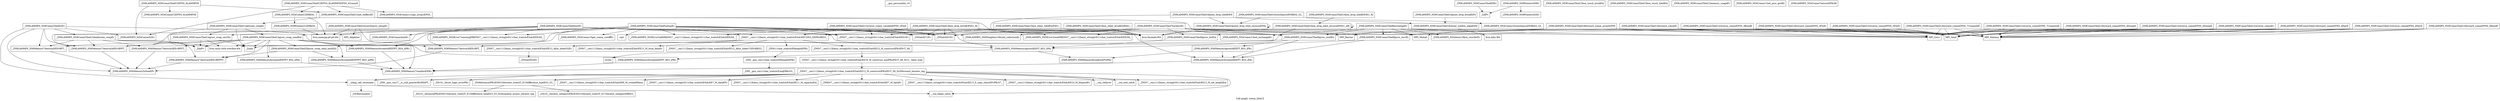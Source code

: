 digraph "Call graph: comm_tiled.ll" {
	label="Call graph: comm_tiled.ll";

	Node0x55af8b68e000 [shape=record,label="{_ZN9LAMMPS_NS9CommTiledC2EPNS_6LAMMPSE}"];
	Node0x55af8b68e000 -> Node0x55af8b6f2950;
	Node0x55af8b68e000 -> Node0x55af8b6c69b0;
	Node0x55af8b68e000 -> Node0x55af8b6a0e30;
	Node0x55af8b6f2950 [shape=record,label="{_ZN9LAMMPS_NS4CommC2EPNS_6LAMMPSE}"];
	Node0x55af8b6c69b0 [shape=record,label="{_ZN9LAMMPS_NS9CommTiled12init_buffersEv}"];
	Node0x55af8b6c69b0 -> Node0x55af8b69e930;
	Node0x55af8b6c69b0 -> Node0x55af8b716380;
	Node0x55af8b6c69b0 -> Node0x55af8b7280a0;
	Node0x55af8b6c0f30 [shape=record,label="{__gxx_personality_v0}"];
	Node0x55af8b6a0e30 [shape=record,label="{_ZN9LAMMPS_NS4CommD2Ev}"];
	Node0x55af8b6be970 [shape=record,label="{_ZN9LAMMPS_NS9CommTiledC2EPNS_6LAMMPSEPNS_4CommE}"];
	Node0x55af8b6be970 -> Node0x55af8b64aa50;
	Node0x55af8b6be970 -> Node0x55af8b799bb0;
	Node0x55af8b6be970 -> Node0x55af8b6c69b0;
	Node0x55af8b6be970 -> Node0x55af8b6a0e30;
	Node0x55af8b64aa50 [shape=record,label="{_ZN9LAMMPS_NS4CommC2ERKS0_}"];
	Node0x55af8b64aa50 -> Node0x55af8b796ba0;
	Node0x55af8b64aa50 -> Node0x55af8b78b860;
	Node0x55af8b799bb0 [shape=record,label="{_ZN9LAMMPS_NS4Comm11copy_arraysEPS0_}"];
	Node0x55af8b7838d0 [shape=record,label="{_ZN9LAMMPS_NS9CommTiledD2Ev}"];
	Node0x55af8b7838d0 -> Node0x55af8b7adad0;
	Node0x55af8b7838d0 -> Node0x55af8b7df9f0;
	Node0x55af8b7838d0 -> Node0x55af8b7c8440;
	Node0x55af8b7838d0 -> Node0x55af8b7c06e0;
	Node0x55af8b7838d0 -> Node0x55af8b7b6e40;
	Node0x55af8b7838d0 -> Node0x55af8b7d2b90;
	Node0x55af8b7838d0 -> Node0x55af8b6a0e30;
	Node0x55af8b7adad0 [shape=record,label="{_ZN9LAMMPS_NS6Memory7destroyIdEEvRPT_}"];
	Node0x55af8b7adad0 -> Node0x55af8b7b6e40;
	Node0x55af8b7df9f0 [shape=record,label="{__clang_call_terminate}"];
	Node0x55af8b7df9f0 -> Node0x55af8b7d8690;
	Node0x55af8b7df9f0 -> Node0x55af8b7d7140;
	Node0x55af8b7d8690 [shape=record,label="{__cxa_begin_catch}"];
	Node0x55af8b7d7140 [shape=record,label="{_ZSt9terminatev}"];
	Node0x55af8b7c8440 [shape=record,label="{_ZN9LAMMPS_NS6Memory7destroyIiEEvRPT_}"];
	Node0x55af8b7c8440 -> Node0x55af8b7b6e40;
	Node0x55af8b7c06e0 [shape=record,label="{_ZN9LAMMPS_NS9CommTiled15deallocate_swapEi}"];
	Node0x55af8b7c06e0 -> Node0x55af8b805ed0;
	Node0x55af8b7c06e0 -> Node0x55af8b7c8440;
	Node0x55af8b7c06e0 -> Node0x55af8b823aa0;
	Node0x55af8b7c06e0 -> Node0x55af8b7d2b90;
	Node0x55af8b7c06e0 -> Node0x55af8b802b70;
	Node0x55af8b7b6e40 [shape=record,label="{_ZN9LAMMPS_NS6Memory5sfreeEPv}"];
	Node0x55af8b7d2b90 [shape=record,label="{_ZN9LAMMPS_NS6Memory7destroyIdEEvRPPT_}"];
	Node0x55af8b7d2b90 -> Node0x55af8b7b6e40;
	Node0x55af8b5dd440 [shape=record,label="{_ZN9LAMMPS_NS9CommTiled15box_other_brickEiiiPdS1_}"];
	Node0x55af8b5dd440 -> Node0x55af8b5e0b50;
	Node0x55af8b8be6c0 [shape=record,label="{_ZNSt7__cxx1112basic_stringIcSt11char_traitsIcESaIcEED1Ev}"];
	Node0x55af8b8b4c90 [shape=record,label="{_ZNSaIcED1Ev}"];
	Node0x55af8b8acde0 [shape=record,label="{_ZN9LAMMPS_NS9CommTiled20grow_swap_send_multiEii}"];
	Node0x55af8b8acde0 -> Node0x55af8b823aa0;
	Node0x55af8b8acde0 -> Node0x55af8b907d00;
	Node0x55af8b81d280 [shape=record,label="{_ZN9LAMMPS_NS9CommTiledD0Ev}"];
	Node0x55af8b81d280 -> Node0x55af8b80e6f0;
	Node0x55af8b80e6f0 [shape=record,label="{_ZdlPv}"];
	Node0x55af8b69e930 [shape=record,label="{_ZN9LAMMPS_NS9CommTiled9grow_sendEii}"];
	Node0x55af8b69e930 -> Node0x55af8b7adad0;
	Node0x55af8b69e930 -> Node0x55af8b716380;
	Node0x55af8b69e930 -> Node0x55af8b847e80;
	Node0x55af8b716380 [shape=record,label="{_ZN9LAMMPS_NS6Memory6createIdEEPT_RS3_iPKc}"];
	Node0x55af8b716380 -> Node0x55af8b869ab0;
	Node0x55af8b7280a0 [shape=record,label="{_ZN9LAMMPS_NS9CommTiled13allocate_swapEi}"];
	Node0x55af8b7280a0 -> Node0x55af8b872360;
	Node0x55af8b7280a0 -> Node0x55af8b834b80;
	Node0x55af8b7280a0 -> Node0x55af8b882ae0;
	Node0x55af8b7280a0 -> Node0x55af8b85fb60;
	Node0x55af8b89cdc0 [shape=record,label="{_ZN9LAMMPS_NS9CommTiled4initEv}"];
	Node0x55af8b89cdc0 -> Node0x55af8b88a1b0;
	Node0x55af8b89cdc0 -> Node0x55af8b7d2b90;
	Node0x55af8b89cdc0 -> Node0x55af8b892c00;
	Node0x55af8b89cdc0 -> Node0x55af8b87e100;
	Node0x55af8b89cdc0 -> Node0x55af8b69e930;
	Node0x55af8b89cdc0 -> Node0x55af8b8e0f10;
	Node0x55af8b89cdc0 -> Node0x55af8b8c4cb0;
	Node0x55af8b89cdc0 -> Node0x55af8b8be6c0;
	Node0x55af8b89cdc0 -> Node0x55af8b8b4c90;
	Node0x55af8b89cdc0 -> Node0x55af8b8e7500;
	Node0x55af8b89cdc0 -> Node0x55af8b8acde0;
	Node0x55af8b89cdc0 -> Node0x55af8b7adad0;
	Node0x55af8b88a1b0 [shape=record,label="{_ZN9LAMMPS_NS4Comm4initEv}"];
	Node0x55af8b8c4cb0 [shape=record,label="{_ZN9LAMMPS_NS5Error7warningERKNSt7__cxx1112basic_stringIcSt11char_traitsIcESaIcEEEiS8_}"];
	Node0x55af8b892c00 [shape=record,label="{_ZNSaIcEC1Ev}"];
	Node0x55af8b87e100 [shape=record,label="{_ZNSt7__cxx1112basic_stringIcSt11char_traitsIcESaIcEEC2IS3_EEPKcRKS3_}"];
	Node0x55af8b87e100 -> Node0x55af8b8cee30;
	Node0x55af8b87e100 -> Node0x55af8b8d0a90;
	Node0x55af8b87e100 -> Node0x55af8b8eec90;
	Node0x55af8b87e100 -> Node0x55af8b9134a0;
	Node0x55af8b87e100 -> Node0x55af8b903e90;
	Node0x55af8b8e7500 [shape=record,label="{_ZN9LAMMPS_NS6Memory6createIdEEPPT_RS4_iiPKc}"];
	Node0x55af8b8e7500 -> Node0x55af8b869ab0;
	Node0x55af8b8e0f10 [shape=record,label="{_ZN9LAMMPS_NS4Comm13init_exchangeEv}"];
	Node0x55af8b91c210 [shape=record,label="{_ZN9LAMMPS_NS9CommTiled5setupEv}"];
	Node0x55af8b91c210 -> Node0x55af8b922420;
	Node0x55af8b91c210 -> Node0x55af8b6107c0;
	Node0x55af8b91c210 -> Node0x55af8b834b80;
	Node0x55af8b91c210 -> Node0x55af8b872360;
	Node0x55af8b91c210 -> Node0x55af8b805ed0;
	Node0x55af8b91c210 -> Node0x55af8b6643c0;
	Node0x55af8b91c210 -> Node0x55af8b76da50;
	Node0x55af8b91c210 -> Node0x55af8b922b90;
	Node0x55af8b91c210 -> Node0x55af8b892c00;
	Node0x55af8b91c210 -> Node0x55af8b87e100;
	Node0x55af8b91c210 -> Node0x55af8b78b860;
	Node0x55af8b91c210 -> Node0x55af8b882ae0;
	Node0x55af8b91c210 -> Node0x55af8b8c4cb0;
	Node0x55af8b91c210 -> Node0x55af8b8be6c0;
	Node0x55af8b91c210 -> Node0x55af8b8b4c90;
	Node0x55af8b91c210 -> Node0x55af8b85fb60;
	Node0x55af8b91c210 -> Node0x55af8b629850;
	Node0x55af8b91c210 -> Node0x55af8b5e0b50;
	Node0x55af8b633bb0 [shape=record,label="{_ZN9LAMMPS_NS9CommTiled14box_drop_brickEiPdS1_Ri}"];
	Node0x55af8b633bb0 -> Node0x55af8b892c00;
	Node0x55af8b633bb0 -> Node0x55af8b87e100;
	Node0x55af8b633bb0 -> Node0x55af8b76da50;
	Node0x55af8b633bb0 -> Node0x55af8b5e0b50;
	Node0x55af8b633bb0 -> Node0x55af8b62ce50;
	Node0x55af8b633bb0 -> Node0x55af8b8be6c0;
	Node0x55af8b633bb0 -> Node0x55af8b8b4c90;
	Node0x55af8b5dd4b0 [shape=record,label="{_ZN9LAMMPS_NS9CommTiled15box_touch_brickEiii}"];
	Node0x55af8b5d9d60 [shape=record,label="{_ZN9LAMMPS_NS9CommTiled16point_drop_brickEiPd}"];
	Node0x55af8b5d9d60 -> Node0x55af8b5dcfd0;
	Node0x55af8b5daf70 [shape=record,label="{_ZN9LAMMPS_NS9CommTiled14box_drop_tiledEiPdS1_Ri}"];
	Node0x55af8b5daf70 -> Node0x55af8b9509f0;
	Node0x55af8b5db010 [shape=record,label="{_ZN9LAMMPS_NS9CommTiled15box_other_tiledEiiiPdS1_}"];
	Node0x55af8b5db010 -> Node0x55af8b5e0b50;
	Node0x55af8b5d8ec0 [shape=record,label="{_ZN9LAMMPS_NS9CommTiled15box_touch_tiledEiii}"];
	Node0x55af8b5dade0 [shape=record,label="{_ZN9LAMMPS_NS9CommTiled16point_drop_tiledEiPd}"];
	Node0x55af8b5dade0 -> Node0x55af8b5dcfd0;
	Node0x55af8b5dade0 -> Node0x55af8b610730;
	Node0x55af8b5dade0 -> Node0x55af8b5e0b50;
	Node0x55af8b922420 [shape=record,label="{_ZN9LAMMPS_NS8Neighbor16build_collectionEi}"];
	Node0x55af8b6107c0 [shape=record,label="{sqrt}"];
	Node0x55af8b922b90 [shape=record,label="{_ZN9LAMMPS_NS4Comm15get_comm_cutoffEv}"];
	Node0x55af8b5e0b50 [shape=record,label="{llvm.fmuladd.f64}"];
	Node0x55af8b629850 [shape=record,label="{_ZN9LAMMPS_NS5Error3allERKNSt7__cxx1112basic_stringIcSt11char_traitsIcESaIcEEEiS8_}"];
	Node0x55af8b85fb60 [shape=record,label="{_ZN9LAMMPS_NS9CommTiled14grow_swap_sendEiii}"];
	Node0x55af8b85fb60 -> Node0x55af8b805ed0;
	Node0x55af8b85fb60 -> Node0x55af8b872360;
	Node0x55af8b85fb60 -> Node0x55af8b834b80;
	Node0x55af8b85fb60 -> Node0x55af8b633b20;
	Node0x55af8b85fb60 -> Node0x55af8b7c8440;
	Node0x55af8b85fb60 -> Node0x55af8b907d00;
	Node0x55af8b85fb60 -> Node0x55af8b823aa0;
	Node0x55af8b85fb60 -> Node0x55af8b8acde0;
	Node0x55af8b85fb60 -> Node0x55af8b8e7500;
	Node0x55af8b85fb60 -> Node0x55af8b7d2b90;
	Node0x55af8b85fb60 -> Node0x55af8b659da0;
	Node0x55af8b85fb60 -> Node0x55af8b802b70;
	Node0x55af8b882ae0 [shape=record,label="{_ZN9LAMMPS_NS9CommTiled14grow_swap_recvEii}"];
	Node0x55af8b882ae0 -> Node0x55af8b805ed0;
	Node0x55af8b882ae0 -> Node0x55af8b872360;
	Node0x55af8b882ae0 -> Node0x55af8b834b80;
	Node0x55af8b78b860 [shape=record,label="{llvm.memcpy.p0.p0.i64}"];
	Node0x55af8b76da50 [shape=record,label="{_ZN9LAMMPS_NS6Memory4growIiEEPT_RS3_iPKc}"];
	Node0x55af8b76da50 -> Node0x55af8b633b20;
	Node0x55af8b76da50 -> Node0x55af8b62cdc0;
	Node0x55af8b6643c0 [shape=record,label="{MPI_Barrier}"];
	Node0x55af8b805ed0 [shape=record,label="{_ZdaPv}"];
	Node0x55af8b872360 [shape=record,label="{llvm.umul.with.overflow.i64}"];
	Node0x55af8b834b80 [shape=record,label="{_Znam}"];
	Node0x55af8b6297c0 [shape=record,label="{_ZN9LAMMPS_NS9CommTiled12forward_commEi}"];
	Node0x55af8b6297c0 -> Node0x55af8b633640;
	Node0x55af8b6297c0 -> Node0x55af8b914f70;
	Node0x55af8b6297c0 -> Node0x55af8b6140a0;
	Node0x55af8b6297c0 -> Node0x55af8b9505e0;
	Node0x55af8b633640 [shape=record,label="{MPI_Irecv}"];
	Node0x55af8b914f70 [shape=record,label="{MPI_Send}"];
	Node0x55af8b9505e0 [shape=record,label="{MPI_Waitall}"];
	Node0x55af8b6140a0 [shape=record,label="{MPI_Waitany}"];
	Node0x55af8b5dd9d0 [shape=record,label="{_ZN9LAMMPS_NS9CommTiled12reverse_commEv}"];
	Node0x55af8b5dd9d0 -> Node0x55af8b633640;
	Node0x55af8b5dd9d0 -> Node0x55af8b914f70;
	Node0x55af8b5dd9d0 -> Node0x55af8b6140a0;
	Node0x55af8b6977c0 [shape=record,label="{_ZN9LAMMPS_NS9CommTiled8exchangeEv}"];
	Node0x55af8b6977c0 -> Node0x55af8b630920;
	Node0x55af8b6977c0 -> Node0x55af8b8e0f10;
	Node0x55af8b6977c0 -> Node0x55af8b69e930;
	Node0x55af8b6977c0 -> Node0x55af8b9505e0;
	Node0x55af8b6977c0 -> Node0x55af8b914f70;
	Node0x55af8b6977c0 -> Node0x55af8b633640;
	Node0x55af8b6977c0 -> Node0x55af8b6648c0;
	Node0x55af8b6648c0 [shape=record,label="{_ZN9LAMMPS_NS9CommTiled9grow_recvEi}"];
	Node0x55af8b6648c0 -> Node0x55af8b7adad0;
	Node0x55af8b6648c0 -> Node0x55af8b716380;
	Node0x55af8b630920 [shape=record,label="{_ZN9LAMMPS_NS4Atom13first_reorderEv}"];
	Node0x55af8b635e10 [shape=record,label="{_ZN9LAMMPS_NS9CommTiled7bordersEv}"];
	Node0x55af8b635e10 -> Node0x55af8b922420;
	Node0x55af8b635e10 -> Node0x55af8b5e6420;
	Node0x55af8b635e10 -> Node0x55af8b6648c0;
	Node0x55af8b635e10 -> Node0x55af8b69e930;
	Node0x55af8b635e10 -> Node0x55af8b8b4c90;
	Node0x55af8b635e10 -> Node0x55af8b8be6c0;
	Node0x55af8b635e10 -> Node0x55af8b62ce50;
	Node0x55af8b635e10 -> Node0x55af8b87e100;
	Node0x55af8b635e10 -> Node0x55af8b892c00;
	Node0x55af8b635e10 -> Node0x55af8b633640;
	Node0x55af8b635e10 -> Node0x55af8b914f70;
	Node0x55af8b635e10 -> Node0x55af8b9505e0;
	Node0x55af8b635e10 -> Node0x55af8b6140a0;
	Node0x55af8b5e6420 [shape=record,label="{_ZN9LAMMPS_NS9CommTiled9grow_listEiii}"];
	Node0x55af8b5e6420 -> Node0x55af8b76da50;
	Node0x55af8b62ce50 [shape=record,label="{_ZN9LAMMPS_NS5Error3oneERKNSt7__cxx1112basic_stringIcSt11char_traitsIcESaIcEEEiS8_}"];
	Node0x55af8b5ea030 [shape=record,label="{_ZN9LAMMPS_NS9CommTiled12forward_commEPNS_4PairE}"];
	Node0x55af8b5ea030 -> Node0x55af8b633640;
	Node0x55af8b5ea030 -> Node0x55af8b914f70;
	Node0x55af8b5ea030 -> Node0x55af8b6140a0;
	Node0x55af8b5ec770 [shape=record,label="{_ZN9LAMMPS_NS9CommTiled12reverse_commEPNS_4PairE}"];
	Node0x55af8b5ec770 -> Node0x55af8b633640;
	Node0x55af8b5ec770 -> Node0x55af8b914f70;
	Node0x55af8b5ec770 -> Node0x55af8b6140a0;
	Node0x55af8b961570 [shape=record,label="{_ZN9LAMMPS_NS9CommTiled12forward_commEPNS_4BondE}"];
	Node0x55af8b961570 -> Node0x55af8b633640;
	Node0x55af8b961570 -> Node0x55af8b914f70;
	Node0x55af8b961570 -> Node0x55af8b6140a0;
	Node0x55af8b961740 [shape=record,label="{_ZN9LAMMPS_NS9CommTiled12reverse_commEPNS_4BondE}"];
	Node0x55af8b961740 -> Node0x55af8b633640;
	Node0x55af8b961740 -> Node0x55af8b914f70;
	Node0x55af8b961740 -> Node0x55af8b6140a0;
	Node0x55af8b961910 [shape=record,label="{_ZN9LAMMPS_NS9CommTiled12forward_commEPNS_3FixEi}"];
	Node0x55af8b961910 -> Node0x55af8b633640;
	Node0x55af8b961910 -> Node0x55af8b914f70;
	Node0x55af8b961910 -> Node0x55af8b6140a0;
	Node0x55af8b961ae0 [shape=record,label="{_ZN9LAMMPS_NS9CommTiled12reverse_commEPNS_3FixEi}"];
	Node0x55af8b961ae0 -> Node0x55af8b633640;
	Node0x55af8b961ae0 -> Node0x55af8b914f70;
	Node0x55af8b961ae0 -> Node0x55af8b6140a0;
	Node0x55af8b961cb0 [shape=record,label="{_ZN9LAMMPS_NS9CommTiled21reverse_comm_variableEPNS_3FixE}"];
	Node0x55af8b961cb0 -> Node0x55af8b892c00;
	Node0x55af8b961cb0 -> Node0x55af8b87e100;
	Node0x55af8b961cb0 -> Node0x55af8b8b4c90;
	Node0x55af8b961cb0 -> Node0x55af8b8be6c0;
	Node0x55af8b961cb0 -> Node0x55af8b629850;
	Node0x55af8b961e80 [shape=record,label="{_ZN9LAMMPS_NS9CommTiled12forward_commEPNS_7ComputeE}"];
	Node0x55af8b961e80 -> Node0x55af8b633640;
	Node0x55af8b961e80 -> Node0x55af8b914f70;
	Node0x55af8b961e80 -> Node0x55af8b6140a0;
	Node0x55af8b961f00 [shape=record,label="{_ZN9LAMMPS_NS9CommTiled12reverse_commEPNS_7ComputeE}"];
	Node0x55af8b961f00 -> Node0x55af8b633640;
	Node0x55af8b961f00 -> Node0x55af8b914f70;
	Node0x55af8b961f00 -> Node0x55af8b6140a0;
	Node0x55af8b9620d0 [shape=record,label="{_ZN9LAMMPS_NS9CommTiled12forward_commEPNS_4DumpE}"];
	Node0x55af8b9620d0 -> Node0x55af8b633640;
	Node0x55af8b9620d0 -> Node0x55af8b914f70;
	Node0x55af8b9620d0 -> Node0x55af8b6140a0;
	Node0x55af8b5ec8b0 [shape=record,label="{_ZN9LAMMPS_NS9CommTiled12reverse_commEPNS_4DumpE}"];
	Node0x55af8b5ec8b0 -> Node0x55af8b633640;
	Node0x55af8b5ec8b0 -> Node0x55af8b914f70;
	Node0x55af8b5ec8b0 -> Node0x55af8b6140a0;
	Node0x55af8b962ea0 [shape=record,label="{_ZN9LAMMPS_NS9CommTiled18forward_comm_arrayEiPPd}"];
	Node0x55af8b962ea0 -> Node0x55af8b69e930;
	Node0x55af8b962ea0 -> Node0x55af8b6648c0;
	Node0x55af8b962ea0 -> Node0x55af8b6643c0;
	Node0x55af8b962ea0 -> Node0x55af8b633640;
	Node0x55af8b962ea0 -> Node0x55af8b914f70;
	Node0x55af8b962ea0 -> Node0x55af8b6140a0;
	Node0x55af8b9509f0 [shape=record,label="{_ZN9LAMMPS_NS9CommTiled22box_drop_tiled_recurseEPdS1_iiRi}"];
	Node0x55af8b9509f0 -> Node0x55af8b76da50;
	Node0x55af8b9509f0 -> Node0x55af8b5e0b50;
	Node0x55af8b9509f0 -> Node0x55af8b9509f0;
	Node0x55af8b5dcfd0 [shape=record,label="{_ZN9LAMMPS_NS9CommTiled18closer_subbox_edgeEiPd}"];
	Node0x55af8b5dcfd0 -> Node0x55af8b963070;
	Node0x55af8b610730 [shape=record,label="{_ZN9LAMMPS_NS9CommTiled24point_drop_tiled_recurseEPdii}"];
	Node0x55af8b610730 -> Node0x55af8b5e0b50;
	Node0x55af8b610730 -> Node0x55af8b610730;
	Node0x55af8b963070 [shape=record,label="{llvm.fabs.f64}"];
	Node0x55af8b963250 [shape=record,label="{_ZN9LAMMPS_NS9CommTiled16coord2proc_setupEv}"];
	Node0x55af8b963250 -> Node0x55af8b869ab0;
	Node0x55af8b963250 -> Node0x55af8b78b860;
	Node0x55af8b963250 -> Node0x55af8b9632d0;
	Node0x55af8b869ab0 [shape=record,label="{_ZN9LAMMPS_NS6Memory7smallocElPKc}"];
	Node0x55af8b9632d0 [shape=record,label="{MPI_Allgather}"];
	Node0x55af8b963430 [shape=record,label="{_ZN9LAMMPS_NS9CommTiled10coord2procEPdRiS2_S2_}"];
	Node0x55af8b963430 -> Node0x55af8b9634b0;
	Node0x55af8b963430 -> Node0x55af8b610730;
	Node0x55af8b9634b0 [shape=record,label="{_ZN9LAMMPS_NS4Comm10coord2procEPdRiS2_S2_}"];
	Node0x55af8b847e80 [shape=record,label="{_ZN9LAMMPS_NS6Memory4growIdEEPT_RS3_iPKc}"];
	Node0x55af8b847e80 -> Node0x55af8b716380;
	Node0x55af8b847e80 -> Node0x55af8b62cdc0;
	Node0x55af8b802b70 [shape=record,label="{_ZN9LAMMPS_NS6Memory7destroyIiEEvRPPT_}"];
	Node0x55af8b802b70 -> Node0x55af8b7b6e40;
	Node0x55af8b659da0 [shape=record,label="{_ZN9LAMMPS_NS6Memory6createIiEEPPT_RS4_iiPKc}"];
	Node0x55af8b659da0 -> Node0x55af8b869ab0;
	Node0x55af8b823aa0 [shape=record,label="{_ZN9LAMMPS_NS6Memory7destroyIdEEvRPPPT_}"];
	Node0x55af8b823aa0 -> Node0x55af8b7b6e40;
	Node0x55af8b907d00 [shape=record,label="{_ZN9LAMMPS_NS6Memory6createIdEEPPPT_RS5_iiiPKc}"];
	Node0x55af8b907d00 -> Node0x55af8b869ab0;
	Node0x55af8b633b20 [shape=record,label="{_ZN9LAMMPS_NS6Memory6createIiEEPT_RS3_iPKc}"];
	Node0x55af8b633b20 -> Node0x55af8b869ab0;
	Node0x55af8b963750 [shape=record,label="{_ZN9LAMMPS_NS9CommTiled12memory_usageEv}"];
	Node0x55af8b9637d0 [shape=record,label="{_ZN9LAMMPS_NS4Comm13set_proc_gridEi}"];
	Node0x55af8b963880 [shape=record,label="{_ZN9LAMMPS_NS4Comm7extractEPKcRi}"];
	Node0x55af8b796ba0 [shape=record,label="{_ZN9LAMMPS_NS8PointersC2ERKS0_}"];
	Node0x55af8b796ba0 -> Node0x55af8b78b860;
	Node0x55af8b963930 [shape=record,label="{_ZN9LAMMPS_NS8PointersD2Ev}"];
	Node0x55af8b9639b0 [shape=record,label="{_ZN9LAMMPS_NS8PointersD0Ev}"];
	Node0x55af8b9639b0 -> Node0x55af8b963930;
	Node0x55af8b9639b0 -> Node0x55af8b80e6f0;
	Node0x55af8b8cee30 [shape=record,label="{_ZNSt7__cxx1112basic_stringIcSt11char_traitsIcESaIcEE13_M_local_dataEv}"];
	Node0x55af8b8d0a90 [shape=record,label="{_ZNSt7__cxx1112basic_stringIcSt11char_traitsIcESaIcEE12_Alloc_hiderC1EPcRKS3_}"];
	Node0x55af8b9134a0 [shape=record,label="{_ZNSt7__cxx1112basic_stringIcSt11char_traitsIcESaIcEE12_M_constructIPKcEEvT_S8_}"];
	Node0x55af8b9134a0 -> Node0x55af8b963a90;
	Node0x55af8b8eec90 [shape=record,label="{_ZNSt11char_traitsIcE6lengthEPKc}"];
	Node0x55af8b8eec90 -> Node0x55af8b963b40;
	Node0x55af8b8eec90 -> Node0x55af8b963bf0;
	Node0x55af8b903e90 [shape=record,label="{_ZNSt7__cxx1112basic_stringIcSt11char_traitsIcESaIcEE12_Alloc_hiderD2Ev}"];
	Node0x55af8b903e90 -> Node0x55af8b963cd0;
	Node0x55af8b963a90 [shape=record,label="{_ZNSt7__cxx1112basic_stringIcSt11char_traitsIcESaIcEE16_M_construct_auxIPKcEEvT_S8_St12__false_type}"];
	Node0x55af8b963a90 -> Node0x55af8b963d50;
	Node0x55af8b963d50 [shape=record,label="{_ZNSt7__cxx1112basic_stringIcSt11char_traitsIcESaIcEE12_M_constructIPKcEEvT_S8_St20forward_iterator_tag}"];
	Node0x55af8b963d50 -> Node0x55af8b5ecab0;
	Node0x55af8b963d50 -> Node0x55af8b5ee680;
	Node0x55af8b963d50 -> Node0x55af8b5ef0c0;
	Node0x55af8b963d50 -> Node0x55af8b5efdb0;
	Node0x55af8b963d50 -> Node0x55af8b6171b0;
	Node0x55af8b963d50 -> Node0x55af8b5f0f30;
	Node0x55af8b963d50 -> Node0x55af8b5f1aa0;
	Node0x55af8b963d50 -> Node0x55af8b5f26a0;
	Node0x55af8b963d50 -> Node0x55af8b7d8690;
	Node0x55af8b963d50 -> Node0x55af8b5f2fc0;
	Node0x55af8b963d50 -> Node0x55af8b5f3aa0;
	Node0x55af8b963d50 -> Node0x55af8b5f41f0;
	Node0x55af8b963d50 -> Node0x55af8b7c29c0;
	Node0x55af8b963d50 -> Node0x55af8b7df9f0;
	Node0x55af8b5ecab0 [shape=record,label="{_ZN9__gnu_cxx17__is_null_pointerIKcEEbPT_}"];
	Node0x55af8b5ee680 [shape=record,label="{_ZSt19__throw_logic_errorPKc}"];
	Node0x55af8b5ef0c0 [shape=record,label="{_ZSt8distanceIPKcENSt15iterator_traitsIT_E15difference_typeES3_S3_}"];
	Node0x55af8b5ef0c0 -> Node0x55af8b5f5010;
	Node0x55af8b5ef0c0 -> Node0x55af8b5f6540;
	Node0x55af8b6171b0 [shape=record,label="{_ZNSt7__cxx1112basic_stringIcSt11char_traitsIcESaIcEE7_M_dataEPc}"];
	Node0x55af8b5efdb0 [shape=record,label="{_ZNSt7__cxx1112basic_stringIcSt11char_traitsIcESaIcEE9_M_createERmm}"];
	Node0x55af8b5f0f30 [shape=record,label="{_ZNSt7__cxx1112basic_stringIcSt11char_traitsIcESaIcEE11_M_capacityEm}"];
	Node0x55af8b5f26a0 [shape=record,label="{_ZNSt7__cxx1112basic_stringIcSt11char_traitsIcESaIcEE13_S_copy_charsEPcPKcS7_}"];
	Node0x55af8b5f1aa0 [shape=record,label="{_ZNKSt7__cxx1112basic_stringIcSt11char_traitsIcESaIcEE7_M_dataEv}"];
	Node0x55af8b5f2fc0 [shape=record,label="{_ZNSt7__cxx1112basic_stringIcSt11char_traitsIcESaIcEE10_M_disposeEv}"];
	Node0x55af8b5f3aa0 [shape=record,label="{__cxa_rethrow}"];
	Node0x55af8b5f41f0 [shape=record,label="{__cxa_end_catch}"];
	Node0x55af8b7c29c0 [shape=record,label="{_ZNSt7__cxx1112basic_stringIcSt11char_traitsIcESaIcEE13_M_set_lengthEm}"];
	Node0x55af8b5f6540 [shape=record,label="{_ZSt10__distanceIPKcENSt15iterator_traitsIT_E15difference_typeES3_S3_St26random_access_iterator_tag}"];
	Node0x55af8b5f5010 [shape=record,label="{_ZSt19__iterator_categoryIPKcENSt15iterator_traitsIT_E17iterator_categoryERKS3_}"];
	Node0x55af8b963b40 [shape=record,label="{_ZN9__gnu_cxx11char_traitsIcE6lengthEPKc}"];
	Node0x55af8b963b40 -> Node0x55af8b5fa460;
	Node0x55af8b963bf0 [shape=record,label="{strlen}"];
	Node0x55af8b5fa460 [shape=record,label="{_ZN9__gnu_cxx11char_traitsIcE2eqERKcS3_}"];
	Node0x55af8b963cd0 [shape=record,label="{_ZNSaIcED2Ev}"];
	Node0x55af8b62cdc0 [shape=record,label="{_ZN9LAMMPS_NS6Memory8sreallocEPvlPKc}"];
}
